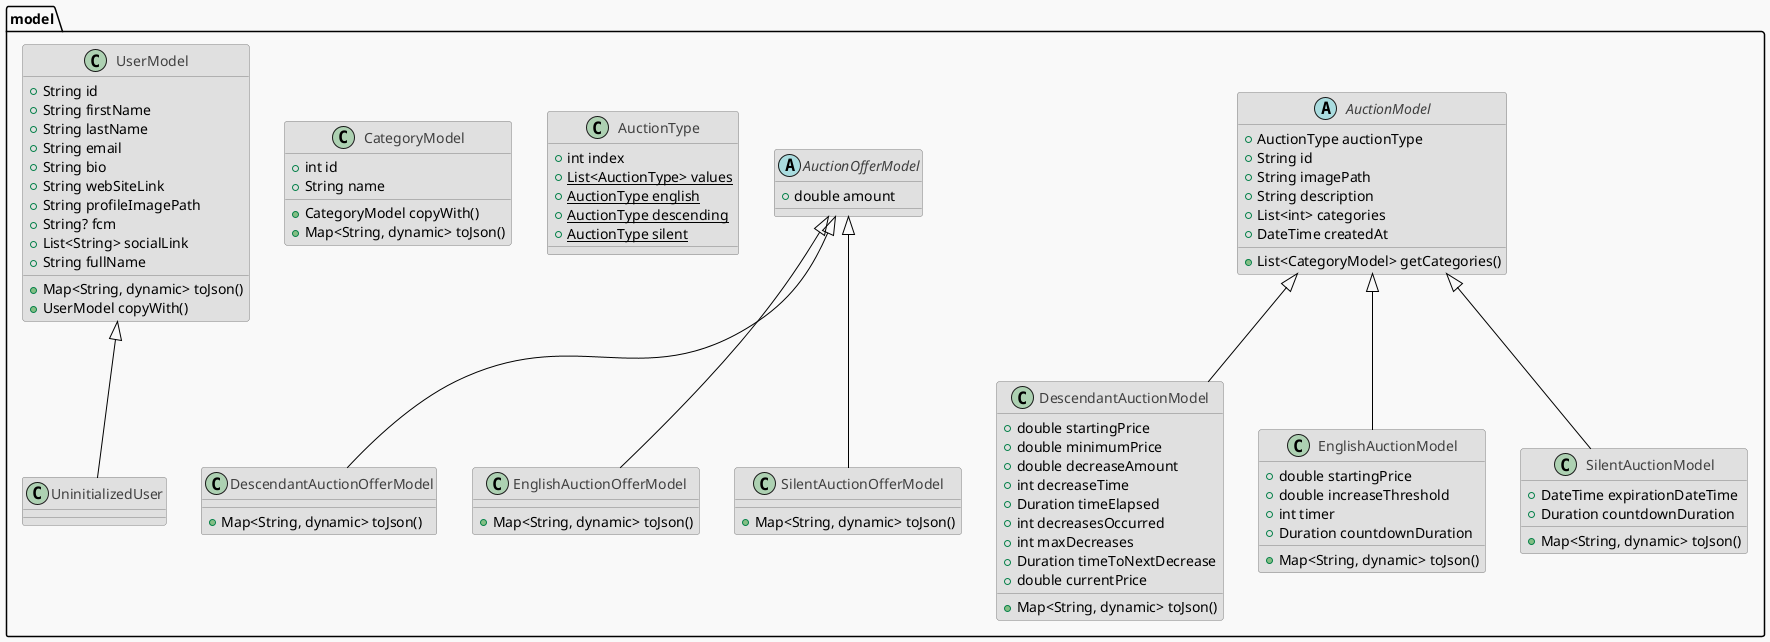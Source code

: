 @startuml
skinparam shadowing false
skinparam backgroundColor #F9F9F9
skinparam ArrowColor black
skinparam class {
  Shadowing false
  BackgroundColor #E0E0E0
  BorderColor #808080
  FontColor #404040
}

set namespaceSeparator ::

abstract class "model::AuctionModel" {
  +AuctionType auctionType
  +String id
  +String imagePath
  +String description
  +List<int> categories
  +DateTime createdAt
  +List<CategoryModel> getCategories()
}

abstract class "model::AuctionOfferModel" {
  +double amount
}

class "model::AuctionType" {
  +int index
  {static} +List<AuctionType> values
  {static} +AuctionType english
  {static} +AuctionType descending
  {static} +AuctionType silent
}

class "model::CategoryModel" {
  +int id
  +String name
  +CategoryModel copyWith()
  +Map<String, dynamic> toJson()
}

class "model::DescendantAuctionModel" {
  +double startingPrice
  +double minimumPrice
  +double decreaseAmount
  +int decreaseTime
  +Duration timeElapsed
  +int decreasesOccurred
  +int maxDecreases
  +Duration timeToNextDecrease
  +double currentPrice
  +Map<String, dynamic> toJson()
}

"model::AuctionModel" <|-- "model::DescendantAuctionModel"

class "model::DescendantAuctionOfferModel" {
  +Map<String, dynamic> toJson()
}

"model::AuctionOfferModel" <|-- "model::DescendantAuctionOfferModel"

class "model::EnglishAuctionModel" {
  +double startingPrice
  +double increaseThreshold
  +int timer
  +Duration countdownDuration
  +Map<String, dynamic> toJson()
}

"model::AuctionModel" <|-- "model::EnglishAuctionModel"

class "model::EnglishAuctionOfferModel" {
  +Map<String, dynamic> toJson()
}

"model::AuctionOfferModel" <|-- "model::EnglishAuctionOfferModel"

class "model::SilentAuctionModel" {
  +DateTime expirationDateTime
  +Duration countdownDuration
  +Map<String, dynamic> toJson()
}

"model::AuctionModel" <|-- "model::SilentAuctionModel"

class "model::SilentAuctionOfferModel" {
  +Map<String, dynamic> toJson()
}

"model::AuctionOfferModel" <|-- "model::SilentAuctionOfferModel"

class "model::UserModel" {
  +String id
  +String firstName
  +String lastName
  +String email
  +String bio
  +String webSiteLink
  +String profileImagePath
  +String? fcm
  +List<String> socialLink
  +String fullName
  +Map<String, dynamic> toJson()
  +UserModel copyWith()
}

class "model::UninitializedUser" {
}

"model::UserModel" <|-- "model::UninitializedUser"

@enduml
